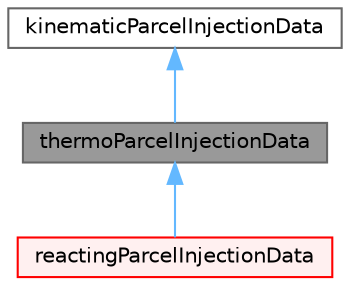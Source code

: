 digraph "thermoParcelInjectionData"
{
 // LATEX_PDF_SIZE
  bgcolor="transparent";
  edge [fontname=Helvetica,fontsize=10,labelfontname=Helvetica,labelfontsize=10];
  node [fontname=Helvetica,fontsize=10,shape=box,height=0.2,width=0.4];
  Node1 [id="Node000001",label="thermoParcelInjectionData",height=0.2,width=0.4,color="gray40", fillcolor="grey60", style="filled", fontcolor="black",tooltip="Container class to provide injection data for thermodynamic parcels."];
  Node2 -> Node1 [id="edge1_Node000001_Node000002",dir="back",color="steelblue1",style="solid",tooltip=" "];
  Node2 [id="Node000002",label="kinematicParcelInjectionData",height=0.2,width=0.4,color="gray40", fillcolor="white", style="filled",URL="$classFoam_1_1kinematicParcelInjectionData.html",tooltip="Container class to provide injection data for kinematic parcels."];
  Node1 -> Node3 [id="edge2_Node000001_Node000003",dir="back",color="steelblue1",style="solid",tooltip=" "];
  Node3 [id="Node000003",label="reactingParcelInjectionData",height=0.2,width=0.4,color="red", fillcolor="#FFF0F0", style="filled",URL="$classFoam_1_1reactingParcelInjectionData.html",tooltip="Container class to provide injection data for reacting parcels."];
}
